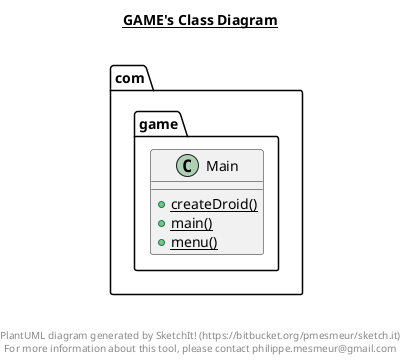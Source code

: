 @startuml

title __GAME's Class Diagram__\n

  namespace com.game {
    class com.game.Main {
        {static} + createDroid()
        {static} + main()
        {static} + menu()
    }
  }
  



right footer


PlantUML diagram generated by SketchIt! (https://bitbucket.org/pmesmeur/sketch.it)
For more information about this tool, please contact philippe.mesmeur@gmail.com
endfooter

@enduml
